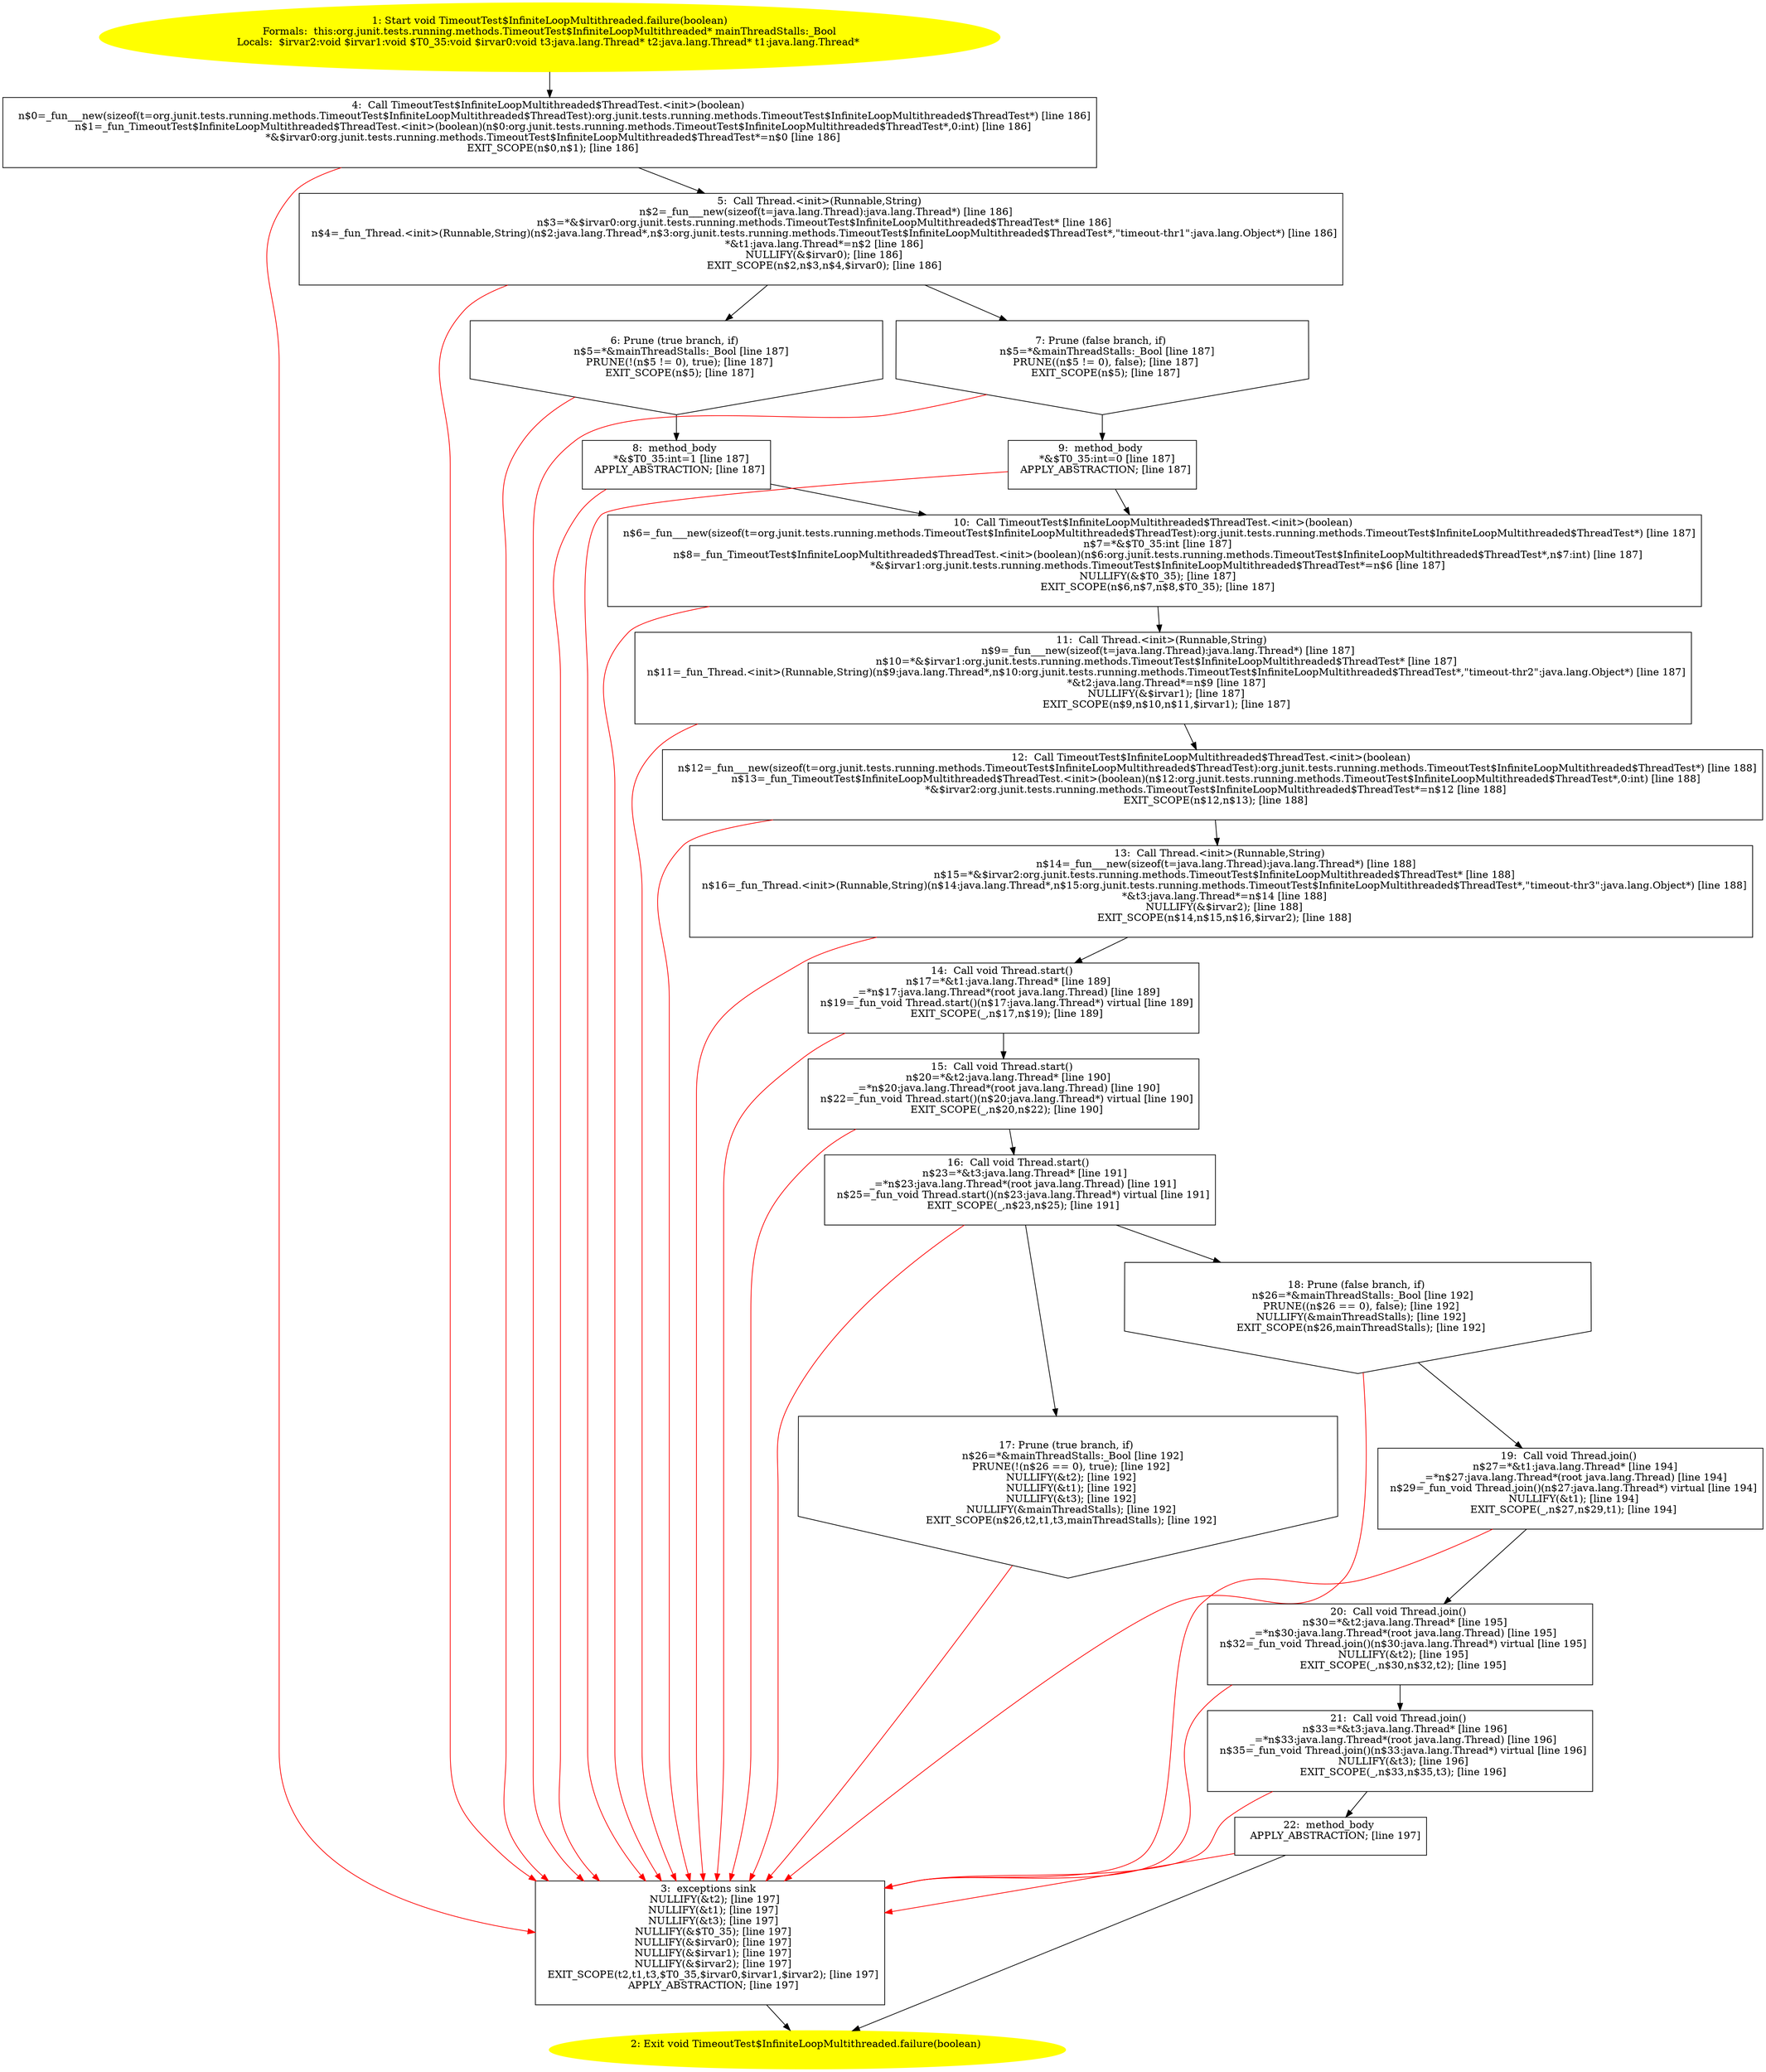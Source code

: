 /* @generated */
digraph cfg {
"org.junit.tests.running.methods.TimeoutTest$InfiniteLoopMultithreaded.failure(boolean):void.faa0430e39e01a70ca468fbd1660a1c1_1" [label="1: Start void TimeoutTest$InfiniteLoopMultithreaded.failure(boolean)\nFormals:  this:org.junit.tests.running.methods.TimeoutTest$InfiniteLoopMultithreaded* mainThreadStalls:_Bool\nLocals:  $irvar2:void $irvar1:void $T0_35:void $irvar0:void t3:java.lang.Thread* t2:java.lang.Thread* t1:java.lang.Thread* \n  " color=yellow style=filled]
	

	 "org.junit.tests.running.methods.TimeoutTest$InfiniteLoopMultithreaded.failure(boolean):void.faa0430e39e01a70ca468fbd1660a1c1_1" -> "org.junit.tests.running.methods.TimeoutTest$InfiniteLoopMultithreaded.failure(boolean):void.faa0430e39e01a70ca468fbd1660a1c1_4" ;
"org.junit.tests.running.methods.TimeoutTest$InfiniteLoopMultithreaded.failure(boolean):void.faa0430e39e01a70ca468fbd1660a1c1_2" [label="2: Exit void TimeoutTest$InfiniteLoopMultithreaded.failure(boolean) \n  " color=yellow style=filled]
	

"org.junit.tests.running.methods.TimeoutTest$InfiniteLoopMultithreaded.failure(boolean):void.faa0430e39e01a70ca468fbd1660a1c1_3" [label="3:  exceptions sink \n   NULLIFY(&t2); [line 197]\n  NULLIFY(&t1); [line 197]\n  NULLIFY(&t3); [line 197]\n  NULLIFY(&$T0_35); [line 197]\n  NULLIFY(&$irvar0); [line 197]\n  NULLIFY(&$irvar1); [line 197]\n  NULLIFY(&$irvar2); [line 197]\n  EXIT_SCOPE(t2,t1,t3,$T0_35,$irvar0,$irvar1,$irvar2); [line 197]\n  APPLY_ABSTRACTION; [line 197]\n " shape="box"]
	

	 "org.junit.tests.running.methods.TimeoutTest$InfiniteLoopMultithreaded.failure(boolean):void.faa0430e39e01a70ca468fbd1660a1c1_3" -> "org.junit.tests.running.methods.TimeoutTest$InfiniteLoopMultithreaded.failure(boolean):void.faa0430e39e01a70ca468fbd1660a1c1_2" ;
"org.junit.tests.running.methods.TimeoutTest$InfiniteLoopMultithreaded.failure(boolean):void.faa0430e39e01a70ca468fbd1660a1c1_4" [label="4:  Call TimeoutTest$InfiniteLoopMultithreaded$ThreadTest.<init>(boolean) \n   n$0=_fun___new(sizeof(t=org.junit.tests.running.methods.TimeoutTest$InfiniteLoopMultithreaded$ThreadTest):org.junit.tests.running.methods.TimeoutTest$InfiniteLoopMultithreaded$ThreadTest*) [line 186]\n  n$1=_fun_TimeoutTest$InfiniteLoopMultithreaded$ThreadTest.<init>(boolean)(n$0:org.junit.tests.running.methods.TimeoutTest$InfiniteLoopMultithreaded$ThreadTest*,0:int) [line 186]\n  *&$irvar0:org.junit.tests.running.methods.TimeoutTest$InfiniteLoopMultithreaded$ThreadTest*=n$0 [line 186]\n  EXIT_SCOPE(n$0,n$1); [line 186]\n " shape="box"]
	

	 "org.junit.tests.running.methods.TimeoutTest$InfiniteLoopMultithreaded.failure(boolean):void.faa0430e39e01a70ca468fbd1660a1c1_4" -> "org.junit.tests.running.methods.TimeoutTest$InfiniteLoopMultithreaded.failure(boolean):void.faa0430e39e01a70ca468fbd1660a1c1_5" ;
	 "org.junit.tests.running.methods.TimeoutTest$InfiniteLoopMultithreaded.failure(boolean):void.faa0430e39e01a70ca468fbd1660a1c1_4" -> "org.junit.tests.running.methods.TimeoutTest$InfiniteLoopMultithreaded.failure(boolean):void.faa0430e39e01a70ca468fbd1660a1c1_3" [color="red" ];
"org.junit.tests.running.methods.TimeoutTest$InfiniteLoopMultithreaded.failure(boolean):void.faa0430e39e01a70ca468fbd1660a1c1_5" [label="5:  Call Thread.<init>(Runnable,String) \n   n$2=_fun___new(sizeof(t=java.lang.Thread):java.lang.Thread*) [line 186]\n  n$3=*&$irvar0:org.junit.tests.running.methods.TimeoutTest$InfiniteLoopMultithreaded$ThreadTest* [line 186]\n  n$4=_fun_Thread.<init>(Runnable,String)(n$2:java.lang.Thread*,n$3:org.junit.tests.running.methods.TimeoutTest$InfiniteLoopMultithreaded$ThreadTest*,\"timeout-thr1\":java.lang.Object*) [line 186]\n  *&t1:java.lang.Thread*=n$2 [line 186]\n  NULLIFY(&$irvar0); [line 186]\n  EXIT_SCOPE(n$2,n$3,n$4,$irvar0); [line 186]\n " shape="box"]
	

	 "org.junit.tests.running.methods.TimeoutTest$InfiniteLoopMultithreaded.failure(boolean):void.faa0430e39e01a70ca468fbd1660a1c1_5" -> "org.junit.tests.running.methods.TimeoutTest$InfiniteLoopMultithreaded.failure(boolean):void.faa0430e39e01a70ca468fbd1660a1c1_6" ;
	 "org.junit.tests.running.methods.TimeoutTest$InfiniteLoopMultithreaded.failure(boolean):void.faa0430e39e01a70ca468fbd1660a1c1_5" -> "org.junit.tests.running.methods.TimeoutTest$InfiniteLoopMultithreaded.failure(boolean):void.faa0430e39e01a70ca468fbd1660a1c1_7" ;
	 "org.junit.tests.running.methods.TimeoutTest$InfiniteLoopMultithreaded.failure(boolean):void.faa0430e39e01a70ca468fbd1660a1c1_5" -> "org.junit.tests.running.methods.TimeoutTest$InfiniteLoopMultithreaded.failure(boolean):void.faa0430e39e01a70ca468fbd1660a1c1_3" [color="red" ];
"org.junit.tests.running.methods.TimeoutTest$InfiniteLoopMultithreaded.failure(boolean):void.faa0430e39e01a70ca468fbd1660a1c1_6" [label="6: Prune (true branch, if) \n   n$5=*&mainThreadStalls:_Bool [line 187]\n  PRUNE(!(n$5 != 0), true); [line 187]\n  EXIT_SCOPE(n$5); [line 187]\n " shape="invhouse"]
	

	 "org.junit.tests.running.methods.TimeoutTest$InfiniteLoopMultithreaded.failure(boolean):void.faa0430e39e01a70ca468fbd1660a1c1_6" -> "org.junit.tests.running.methods.TimeoutTest$InfiniteLoopMultithreaded.failure(boolean):void.faa0430e39e01a70ca468fbd1660a1c1_8" ;
	 "org.junit.tests.running.methods.TimeoutTest$InfiniteLoopMultithreaded.failure(boolean):void.faa0430e39e01a70ca468fbd1660a1c1_6" -> "org.junit.tests.running.methods.TimeoutTest$InfiniteLoopMultithreaded.failure(boolean):void.faa0430e39e01a70ca468fbd1660a1c1_3" [color="red" ];
"org.junit.tests.running.methods.TimeoutTest$InfiniteLoopMultithreaded.failure(boolean):void.faa0430e39e01a70ca468fbd1660a1c1_7" [label="7: Prune (false branch, if) \n   n$5=*&mainThreadStalls:_Bool [line 187]\n  PRUNE((n$5 != 0), false); [line 187]\n  EXIT_SCOPE(n$5); [line 187]\n " shape="invhouse"]
	

	 "org.junit.tests.running.methods.TimeoutTest$InfiniteLoopMultithreaded.failure(boolean):void.faa0430e39e01a70ca468fbd1660a1c1_7" -> "org.junit.tests.running.methods.TimeoutTest$InfiniteLoopMultithreaded.failure(boolean):void.faa0430e39e01a70ca468fbd1660a1c1_9" ;
	 "org.junit.tests.running.methods.TimeoutTest$InfiniteLoopMultithreaded.failure(boolean):void.faa0430e39e01a70ca468fbd1660a1c1_7" -> "org.junit.tests.running.methods.TimeoutTest$InfiniteLoopMultithreaded.failure(boolean):void.faa0430e39e01a70ca468fbd1660a1c1_3" [color="red" ];
"org.junit.tests.running.methods.TimeoutTest$InfiniteLoopMultithreaded.failure(boolean):void.faa0430e39e01a70ca468fbd1660a1c1_8" [label="8:  method_body \n   *&$T0_35:int=1 [line 187]\n  APPLY_ABSTRACTION; [line 187]\n " shape="box"]
	

	 "org.junit.tests.running.methods.TimeoutTest$InfiniteLoopMultithreaded.failure(boolean):void.faa0430e39e01a70ca468fbd1660a1c1_8" -> "org.junit.tests.running.methods.TimeoutTest$InfiniteLoopMultithreaded.failure(boolean):void.faa0430e39e01a70ca468fbd1660a1c1_10" ;
	 "org.junit.tests.running.methods.TimeoutTest$InfiniteLoopMultithreaded.failure(boolean):void.faa0430e39e01a70ca468fbd1660a1c1_8" -> "org.junit.tests.running.methods.TimeoutTest$InfiniteLoopMultithreaded.failure(boolean):void.faa0430e39e01a70ca468fbd1660a1c1_3" [color="red" ];
"org.junit.tests.running.methods.TimeoutTest$InfiniteLoopMultithreaded.failure(boolean):void.faa0430e39e01a70ca468fbd1660a1c1_9" [label="9:  method_body \n   *&$T0_35:int=0 [line 187]\n  APPLY_ABSTRACTION; [line 187]\n " shape="box"]
	

	 "org.junit.tests.running.methods.TimeoutTest$InfiniteLoopMultithreaded.failure(boolean):void.faa0430e39e01a70ca468fbd1660a1c1_9" -> "org.junit.tests.running.methods.TimeoutTest$InfiniteLoopMultithreaded.failure(boolean):void.faa0430e39e01a70ca468fbd1660a1c1_10" ;
	 "org.junit.tests.running.methods.TimeoutTest$InfiniteLoopMultithreaded.failure(boolean):void.faa0430e39e01a70ca468fbd1660a1c1_9" -> "org.junit.tests.running.methods.TimeoutTest$InfiniteLoopMultithreaded.failure(boolean):void.faa0430e39e01a70ca468fbd1660a1c1_3" [color="red" ];
"org.junit.tests.running.methods.TimeoutTest$InfiniteLoopMultithreaded.failure(boolean):void.faa0430e39e01a70ca468fbd1660a1c1_10" [label="10:  Call TimeoutTest$InfiniteLoopMultithreaded$ThreadTest.<init>(boolean) \n   n$6=_fun___new(sizeof(t=org.junit.tests.running.methods.TimeoutTest$InfiniteLoopMultithreaded$ThreadTest):org.junit.tests.running.methods.TimeoutTest$InfiniteLoopMultithreaded$ThreadTest*) [line 187]\n  n$7=*&$T0_35:int [line 187]\n  n$8=_fun_TimeoutTest$InfiniteLoopMultithreaded$ThreadTest.<init>(boolean)(n$6:org.junit.tests.running.methods.TimeoutTest$InfiniteLoopMultithreaded$ThreadTest*,n$7:int) [line 187]\n  *&$irvar1:org.junit.tests.running.methods.TimeoutTest$InfiniteLoopMultithreaded$ThreadTest*=n$6 [line 187]\n  NULLIFY(&$T0_35); [line 187]\n  EXIT_SCOPE(n$6,n$7,n$8,$T0_35); [line 187]\n " shape="box"]
	

	 "org.junit.tests.running.methods.TimeoutTest$InfiniteLoopMultithreaded.failure(boolean):void.faa0430e39e01a70ca468fbd1660a1c1_10" -> "org.junit.tests.running.methods.TimeoutTest$InfiniteLoopMultithreaded.failure(boolean):void.faa0430e39e01a70ca468fbd1660a1c1_11" ;
	 "org.junit.tests.running.methods.TimeoutTest$InfiniteLoopMultithreaded.failure(boolean):void.faa0430e39e01a70ca468fbd1660a1c1_10" -> "org.junit.tests.running.methods.TimeoutTest$InfiniteLoopMultithreaded.failure(boolean):void.faa0430e39e01a70ca468fbd1660a1c1_3" [color="red" ];
"org.junit.tests.running.methods.TimeoutTest$InfiniteLoopMultithreaded.failure(boolean):void.faa0430e39e01a70ca468fbd1660a1c1_11" [label="11:  Call Thread.<init>(Runnable,String) \n   n$9=_fun___new(sizeof(t=java.lang.Thread):java.lang.Thread*) [line 187]\n  n$10=*&$irvar1:org.junit.tests.running.methods.TimeoutTest$InfiniteLoopMultithreaded$ThreadTest* [line 187]\n  n$11=_fun_Thread.<init>(Runnable,String)(n$9:java.lang.Thread*,n$10:org.junit.tests.running.methods.TimeoutTest$InfiniteLoopMultithreaded$ThreadTest*,\"timeout-thr2\":java.lang.Object*) [line 187]\n  *&t2:java.lang.Thread*=n$9 [line 187]\n  NULLIFY(&$irvar1); [line 187]\n  EXIT_SCOPE(n$9,n$10,n$11,$irvar1); [line 187]\n " shape="box"]
	

	 "org.junit.tests.running.methods.TimeoutTest$InfiniteLoopMultithreaded.failure(boolean):void.faa0430e39e01a70ca468fbd1660a1c1_11" -> "org.junit.tests.running.methods.TimeoutTest$InfiniteLoopMultithreaded.failure(boolean):void.faa0430e39e01a70ca468fbd1660a1c1_12" ;
	 "org.junit.tests.running.methods.TimeoutTest$InfiniteLoopMultithreaded.failure(boolean):void.faa0430e39e01a70ca468fbd1660a1c1_11" -> "org.junit.tests.running.methods.TimeoutTest$InfiniteLoopMultithreaded.failure(boolean):void.faa0430e39e01a70ca468fbd1660a1c1_3" [color="red" ];
"org.junit.tests.running.methods.TimeoutTest$InfiniteLoopMultithreaded.failure(boolean):void.faa0430e39e01a70ca468fbd1660a1c1_12" [label="12:  Call TimeoutTest$InfiniteLoopMultithreaded$ThreadTest.<init>(boolean) \n   n$12=_fun___new(sizeof(t=org.junit.tests.running.methods.TimeoutTest$InfiniteLoopMultithreaded$ThreadTest):org.junit.tests.running.methods.TimeoutTest$InfiniteLoopMultithreaded$ThreadTest*) [line 188]\n  n$13=_fun_TimeoutTest$InfiniteLoopMultithreaded$ThreadTest.<init>(boolean)(n$12:org.junit.tests.running.methods.TimeoutTest$InfiniteLoopMultithreaded$ThreadTest*,0:int) [line 188]\n  *&$irvar2:org.junit.tests.running.methods.TimeoutTest$InfiniteLoopMultithreaded$ThreadTest*=n$12 [line 188]\n  EXIT_SCOPE(n$12,n$13); [line 188]\n " shape="box"]
	

	 "org.junit.tests.running.methods.TimeoutTest$InfiniteLoopMultithreaded.failure(boolean):void.faa0430e39e01a70ca468fbd1660a1c1_12" -> "org.junit.tests.running.methods.TimeoutTest$InfiniteLoopMultithreaded.failure(boolean):void.faa0430e39e01a70ca468fbd1660a1c1_13" ;
	 "org.junit.tests.running.methods.TimeoutTest$InfiniteLoopMultithreaded.failure(boolean):void.faa0430e39e01a70ca468fbd1660a1c1_12" -> "org.junit.tests.running.methods.TimeoutTest$InfiniteLoopMultithreaded.failure(boolean):void.faa0430e39e01a70ca468fbd1660a1c1_3" [color="red" ];
"org.junit.tests.running.methods.TimeoutTest$InfiniteLoopMultithreaded.failure(boolean):void.faa0430e39e01a70ca468fbd1660a1c1_13" [label="13:  Call Thread.<init>(Runnable,String) \n   n$14=_fun___new(sizeof(t=java.lang.Thread):java.lang.Thread*) [line 188]\n  n$15=*&$irvar2:org.junit.tests.running.methods.TimeoutTest$InfiniteLoopMultithreaded$ThreadTest* [line 188]\n  n$16=_fun_Thread.<init>(Runnable,String)(n$14:java.lang.Thread*,n$15:org.junit.tests.running.methods.TimeoutTest$InfiniteLoopMultithreaded$ThreadTest*,\"timeout-thr3\":java.lang.Object*) [line 188]\n  *&t3:java.lang.Thread*=n$14 [line 188]\n  NULLIFY(&$irvar2); [line 188]\n  EXIT_SCOPE(n$14,n$15,n$16,$irvar2); [line 188]\n " shape="box"]
	

	 "org.junit.tests.running.methods.TimeoutTest$InfiniteLoopMultithreaded.failure(boolean):void.faa0430e39e01a70ca468fbd1660a1c1_13" -> "org.junit.tests.running.methods.TimeoutTest$InfiniteLoopMultithreaded.failure(boolean):void.faa0430e39e01a70ca468fbd1660a1c1_14" ;
	 "org.junit.tests.running.methods.TimeoutTest$InfiniteLoopMultithreaded.failure(boolean):void.faa0430e39e01a70ca468fbd1660a1c1_13" -> "org.junit.tests.running.methods.TimeoutTest$InfiniteLoopMultithreaded.failure(boolean):void.faa0430e39e01a70ca468fbd1660a1c1_3" [color="red" ];
"org.junit.tests.running.methods.TimeoutTest$InfiniteLoopMultithreaded.failure(boolean):void.faa0430e39e01a70ca468fbd1660a1c1_14" [label="14:  Call void Thread.start() \n   n$17=*&t1:java.lang.Thread* [line 189]\n  _=*n$17:java.lang.Thread*(root java.lang.Thread) [line 189]\n  n$19=_fun_void Thread.start()(n$17:java.lang.Thread*) virtual [line 189]\n  EXIT_SCOPE(_,n$17,n$19); [line 189]\n " shape="box"]
	

	 "org.junit.tests.running.methods.TimeoutTest$InfiniteLoopMultithreaded.failure(boolean):void.faa0430e39e01a70ca468fbd1660a1c1_14" -> "org.junit.tests.running.methods.TimeoutTest$InfiniteLoopMultithreaded.failure(boolean):void.faa0430e39e01a70ca468fbd1660a1c1_15" ;
	 "org.junit.tests.running.methods.TimeoutTest$InfiniteLoopMultithreaded.failure(boolean):void.faa0430e39e01a70ca468fbd1660a1c1_14" -> "org.junit.tests.running.methods.TimeoutTest$InfiniteLoopMultithreaded.failure(boolean):void.faa0430e39e01a70ca468fbd1660a1c1_3" [color="red" ];
"org.junit.tests.running.methods.TimeoutTest$InfiniteLoopMultithreaded.failure(boolean):void.faa0430e39e01a70ca468fbd1660a1c1_15" [label="15:  Call void Thread.start() \n   n$20=*&t2:java.lang.Thread* [line 190]\n  _=*n$20:java.lang.Thread*(root java.lang.Thread) [line 190]\n  n$22=_fun_void Thread.start()(n$20:java.lang.Thread*) virtual [line 190]\n  EXIT_SCOPE(_,n$20,n$22); [line 190]\n " shape="box"]
	

	 "org.junit.tests.running.methods.TimeoutTest$InfiniteLoopMultithreaded.failure(boolean):void.faa0430e39e01a70ca468fbd1660a1c1_15" -> "org.junit.tests.running.methods.TimeoutTest$InfiniteLoopMultithreaded.failure(boolean):void.faa0430e39e01a70ca468fbd1660a1c1_16" ;
	 "org.junit.tests.running.methods.TimeoutTest$InfiniteLoopMultithreaded.failure(boolean):void.faa0430e39e01a70ca468fbd1660a1c1_15" -> "org.junit.tests.running.methods.TimeoutTest$InfiniteLoopMultithreaded.failure(boolean):void.faa0430e39e01a70ca468fbd1660a1c1_3" [color="red" ];
"org.junit.tests.running.methods.TimeoutTest$InfiniteLoopMultithreaded.failure(boolean):void.faa0430e39e01a70ca468fbd1660a1c1_16" [label="16:  Call void Thread.start() \n   n$23=*&t3:java.lang.Thread* [line 191]\n  _=*n$23:java.lang.Thread*(root java.lang.Thread) [line 191]\n  n$25=_fun_void Thread.start()(n$23:java.lang.Thread*) virtual [line 191]\n  EXIT_SCOPE(_,n$23,n$25); [line 191]\n " shape="box"]
	

	 "org.junit.tests.running.methods.TimeoutTest$InfiniteLoopMultithreaded.failure(boolean):void.faa0430e39e01a70ca468fbd1660a1c1_16" -> "org.junit.tests.running.methods.TimeoutTest$InfiniteLoopMultithreaded.failure(boolean):void.faa0430e39e01a70ca468fbd1660a1c1_17" ;
	 "org.junit.tests.running.methods.TimeoutTest$InfiniteLoopMultithreaded.failure(boolean):void.faa0430e39e01a70ca468fbd1660a1c1_16" -> "org.junit.tests.running.methods.TimeoutTest$InfiniteLoopMultithreaded.failure(boolean):void.faa0430e39e01a70ca468fbd1660a1c1_18" ;
	 "org.junit.tests.running.methods.TimeoutTest$InfiniteLoopMultithreaded.failure(boolean):void.faa0430e39e01a70ca468fbd1660a1c1_16" -> "org.junit.tests.running.methods.TimeoutTest$InfiniteLoopMultithreaded.failure(boolean):void.faa0430e39e01a70ca468fbd1660a1c1_3" [color="red" ];
"org.junit.tests.running.methods.TimeoutTest$InfiniteLoopMultithreaded.failure(boolean):void.faa0430e39e01a70ca468fbd1660a1c1_17" [label="17: Prune (true branch, if) \n   n$26=*&mainThreadStalls:_Bool [line 192]\n  PRUNE(!(n$26 == 0), true); [line 192]\n  NULLIFY(&t2); [line 192]\n  NULLIFY(&t1); [line 192]\n  NULLIFY(&t3); [line 192]\n  NULLIFY(&mainThreadStalls); [line 192]\n  EXIT_SCOPE(n$26,t2,t1,t3,mainThreadStalls); [line 192]\n " shape="invhouse"]
	

	 "org.junit.tests.running.methods.TimeoutTest$InfiniteLoopMultithreaded.failure(boolean):void.faa0430e39e01a70ca468fbd1660a1c1_17" -> "org.junit.tests.running.methods.TimeoutTest$InfiniteLoopMultithreaded.failure(boolean):void.faa0430e39e01a70ca468fbd1660a1c1_3" [color="red" ];
"org.junit.tests.running.methods.TimeoutTest$InfiniteLoopMultithreaded.failure(boolean):void.faa0430e39e01a70ca468fbd1660a1c1_18" [label="18: Prune (false branch, if) \n   n$26=*&mainThreadStalls:_Bool [line 192]\n  PRUNE((n$26 == 0), false); [line 192]\n  NULLIFY(&mainThreadStalls); [line 192]\n  EXIT_SCOPE(n$26,mainThreadStalls); [line 192]\n " shape="invhouse"]
	

	 "org.junit.tests.running.methods.TimeoutTest$InfiniteLoopMultithreaded.failure(boolean):void.faa0430e39e01a70ca468fbd1660a1c1_18" -> "org.junit.tests.running.methods.TimeoutTest$InfiniteLoopMultithreaded.failure(boolean):void.faa0430e39e01a70ca468fbd1660a1c1_19" ;
	 "org.junit.tests.running.methods.TimeoutTest$InfiniteLoopMultithreaded.failure(boolean):void.faa0430e39e01a70ca468fbd1660a1c1_18" -> "org.junit.tests.running.methods.TimeoutTest$InfiniteLoopMultithreaded.failure(boolean):void.faa0430e39e01a70ca468fbd1660a1c1_3" [color="red" ];
"org.junit.tests.running.methods.TimeoutTest$InfiniteLoopMultithreaded.failure(boolean):void.faa0430e39e01a70ca468fbd1660a1c1_19" [label="19:  Call void Thread.join() \n   n$27=*&t1:java.lang.Thread* [line 194]\n  _=*n$27:java.lang.Thread*(root java.lang.Thread) [line 194]\n  n$29=_fun_void Thread.join()(n$27:java.lang.Thread*) virtual [line 194]\n  NULLIFY(&t1); [line 194]\n  EXIT_SCOPE(_,n$27,n$29,t1); [line 194]\n " shape="box"]
	

	 "org.junit.tests.running.methods.TimeoutTest$InfiniteLoopMultithreaded.failure(boolean):void.faa0430e39e01a70ca468fbd1660a1c1_19" -> "org.junit.tests.running.methods.TimeoutTest$InfiniteLoopMultithreaded.failure(boolean):void.faa0430e39e01a70ca468fbd1660a1c1_20" ;
	 "org.junit.tests.running.methods.TimeoutTest$InfiniteLoopMultithreaded.failure(boolean):void.faa0430e39e01a70ca468fbd1660a1c1_19" -> "org.junit.tests.running.methods.TimeoutTest$InfiniteLoopMultithreaded.failure(boolean):void.faa0430e39e01a70ca468fbd1660a1c1_3" [color="red" ];
"org.junit.tests.running.methods.TimeoutTest$InfiniteLoopMultithreaded.failure(boolean):void.faa0430e39e01a70ca468fbd1660a1c1_20" [label="20:  Call void Thread.join() \n   n$30=*&t2:java.lang.Thread* [line 195]\n  _=*n$30:java.lang.Thread*(root java.lang.Thread) [line 195]\n  n$32=_fun_void Thread.join()(n$30:java.lang.Thread*) virtual [line 195]\n  NULLIFY(&t2); [line 195]\n  EXIT_SCOPE(_,n$30,n$32,t2); [line 195]\n " shape="box"]
	

	 "org.junit.tests.running.methods.TimeoutTest$InfiniteLoopMultithreaded.failure(boolean):void.faa0430e39e01a70ca468fbd1660a1c1_20" -> "org.junit.tests.running.methods.TimeoutTest$InfiniteLoopMultithreaded.failure(boolean):void.faa0430e39e01a70ca468fbd1660a1c1_21" ;
	 "org.junit.tests.running.methods.TimeoutTest$InfiniteLoopMultithreaded.failure(boolean):void.faa0430e39e01a70ca468fbd1660a1c1_20" -> "org.junit.tests.running.methods.TimeoutTest$InfiniteLoopMultithreaded.failure(boolean):void.faa0430e39e01a70ca468fbd1660a1c1_3" [color="red" ];
"org.junit.tests.running.methods.TimeoutTest$InfiniteLoopMultithreaded.failure(boolean):void.faa0430e39e01a70ca468fbd1660a1c1_21" [label="21:  Call void Thread.join() \n   n$33=*&t3:java.lang.Thread* [line 196]\n  _=*n$33:java.lang.Thread*(root java.lang.Thread) [line 196]\n  n$35=_fun_void Thread.join()(n$33:java.lang.Thread*) virtual [line 196]\n  NULLIFY(&t3); [line 196]\n  EXIT_SCOPE(_,n$33,n$35,t3); [line 196]\n " shape="box"]
	

	 "org.junit.tests.running.methods.TimeoutTest$InfiniteLoopMultithreaded.failure(boolean):void.faa0430e39e01a70ca468fbd1660a1c1_21" -> "org.junit.tests.running.methods.TimeoutTest$InfiniteLoopMultithreaded.failure(boolean):void.faa0430e39e01a70ca468fbd1660a1c1_22" ;
	 "org.junit.tests.running.methods.TimeoutTest$InfiniteLoopMultithreaded.failure(boolean):void.faa0430e39e01a70ca468fbd1660a1c1_21" -> "org.junit.tests.running.methods.TimeoutTest$InfiniteLoopMultithreaded.failure(boolean):void.faa0430e39e01a70ca468fbd1660a1c1_3" [color="red" ];
"org.junit.tests.running.methods.TimeoutTest$InfiniteLoopMultithreaded.failure(boolean):void.faa0430e39e01a70ca468fbd1660a1c1_22" [label="22:  method_body \n   APPLY_ABSTRACTION; [line 197]\n " shape="box"]
	

	 "org.junit.tests.running.methods.TimeoutTest$InfiniteLoopMultithreaded.failure(boolean):void.faa0430e39e01a70ca468fbd1660a1c1_22" -> "org.junit.tests.running.methods.TimeoutTest$InfiniteLoopMultithreaded.failure(boolean):void.faa0430e39e01a70ca468fbd1660a1c1_2" ;
	 "org.junit.tests.running.methods.TimeoutTest$InfiniteLoopMultithreaded.failure(boolean):void.faa0430e39e01a70ca468fbd1660a1c1_22" -> "org.junit.tests.running.methods.TimeoutTest$InfiniteLoopMultithreaded.failure(boolean):void.faa0430e39e01a70ca468fbd1660a1c1_3" [color="red" ];
}
